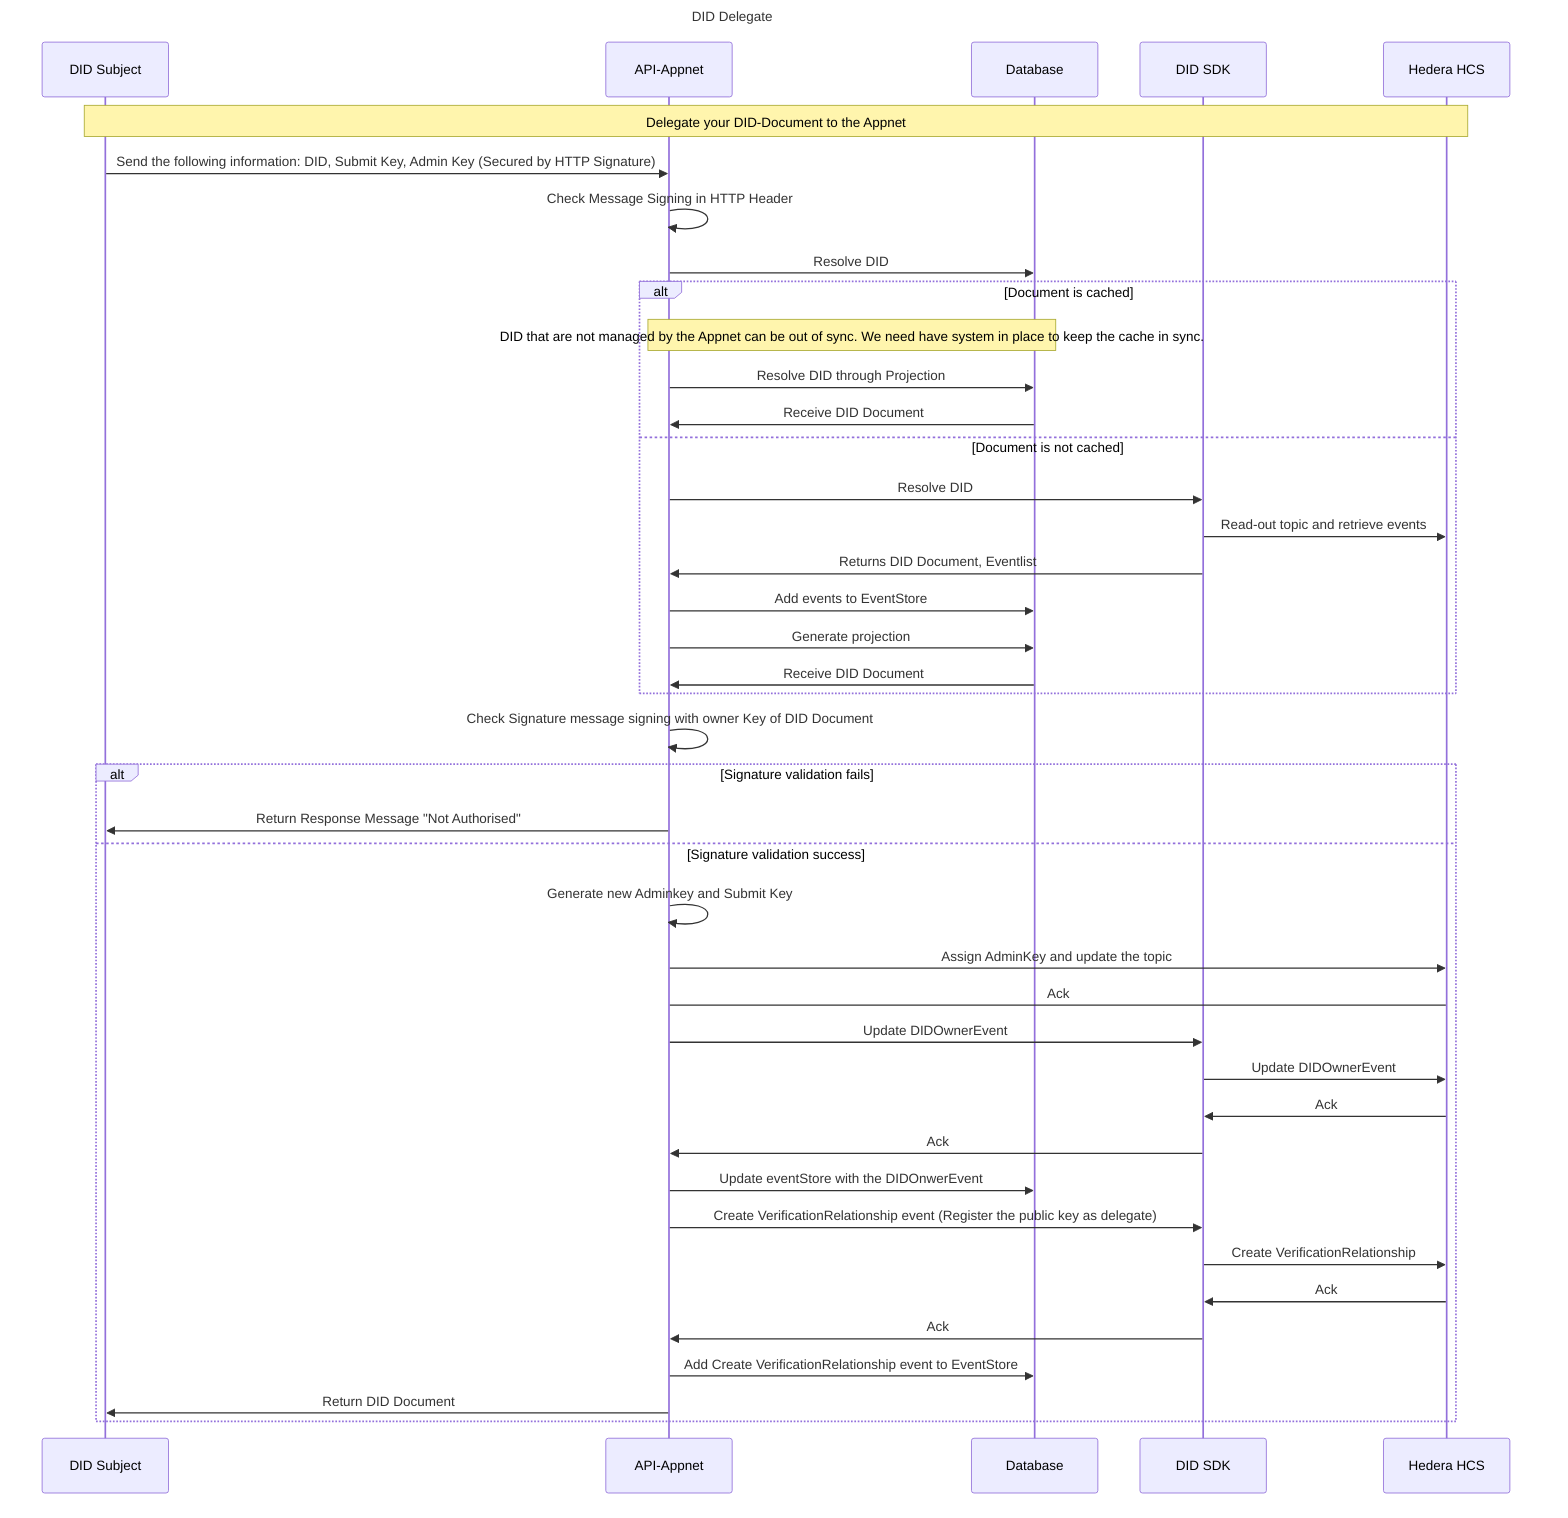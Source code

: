 sequenceDiagram
Title: DID Delegate

participant Subject as DID Subject
participant API as API-Appnet
participant Database as Database
participant DIDSDK as DID SDK
participant HCS as Hedera HCS


note over Subject,HCS: Delegate your DID-Document to the Appnet
Subject ->> API: Send the following information: DID, Submit Key, Admin Key (Secured by HTTP Signature)
API ->> API: Check Message Signing in HTTP Header
API ->> Database: Resolve DID
alt Document is cached
note over API,Database: DID that are not managed by the Appnet can be out of sync. We need have system in place to keep the cache in sync.
API ->> Database: Resolve DID through Projection
Database ->> API: Receive DID Document
else Document is not cached
API ->> DIDSDK:  Resolve DID
DIDSDK ->> HCS:  Read-out topic and retrieve events
DIDSDK ->> API: Returns DID Document, Eventlist
API ->> Database: Add events to EventStore
API ->> Database: Generate projection
Database ->> API: Receive DID Document
end
API ->> API: Check Signature message signing with owner Key of DID Document
alt Signature validation fails
API ->> Subject: Return Response Message "Not Authorised"
else Signature validation success
API ->> API: Generate new Adminkey and Submit Key
API ->> HCS: Assign AdminKey and update the topic
HCS -> API: Ack
API ->> DIDSDK: Update DIDOwnerEvent
DIDSDK ->> HCS: Update DIDOwnerEvent
HCS ->> DIDSDK: Ack
DIDSDK ->> API: Ack
API ->> Database: Update eventStore with the DIDOnwerEvent
API ->> DIDSDK: Create VerificationRelationship event (Register the public key as delegate)
DIDSDK ->> HCS: Create VerificationRelationship
HCS ->> DIDSDK: Ack
DIDSDK ->> API: Ack
API ->> Database: Add Create VerificationRelationship event to EventStore
API ->> Subject: Return DID Document
end